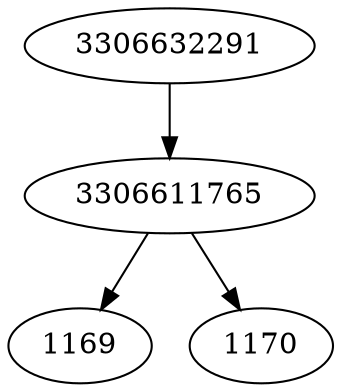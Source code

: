 strict digraph  {
1169;
1170;
3306632291;
3306611765;
3306632291 -> 3306611765;
3306611765 -> 1169;
3306611765 -> 1170;
}
